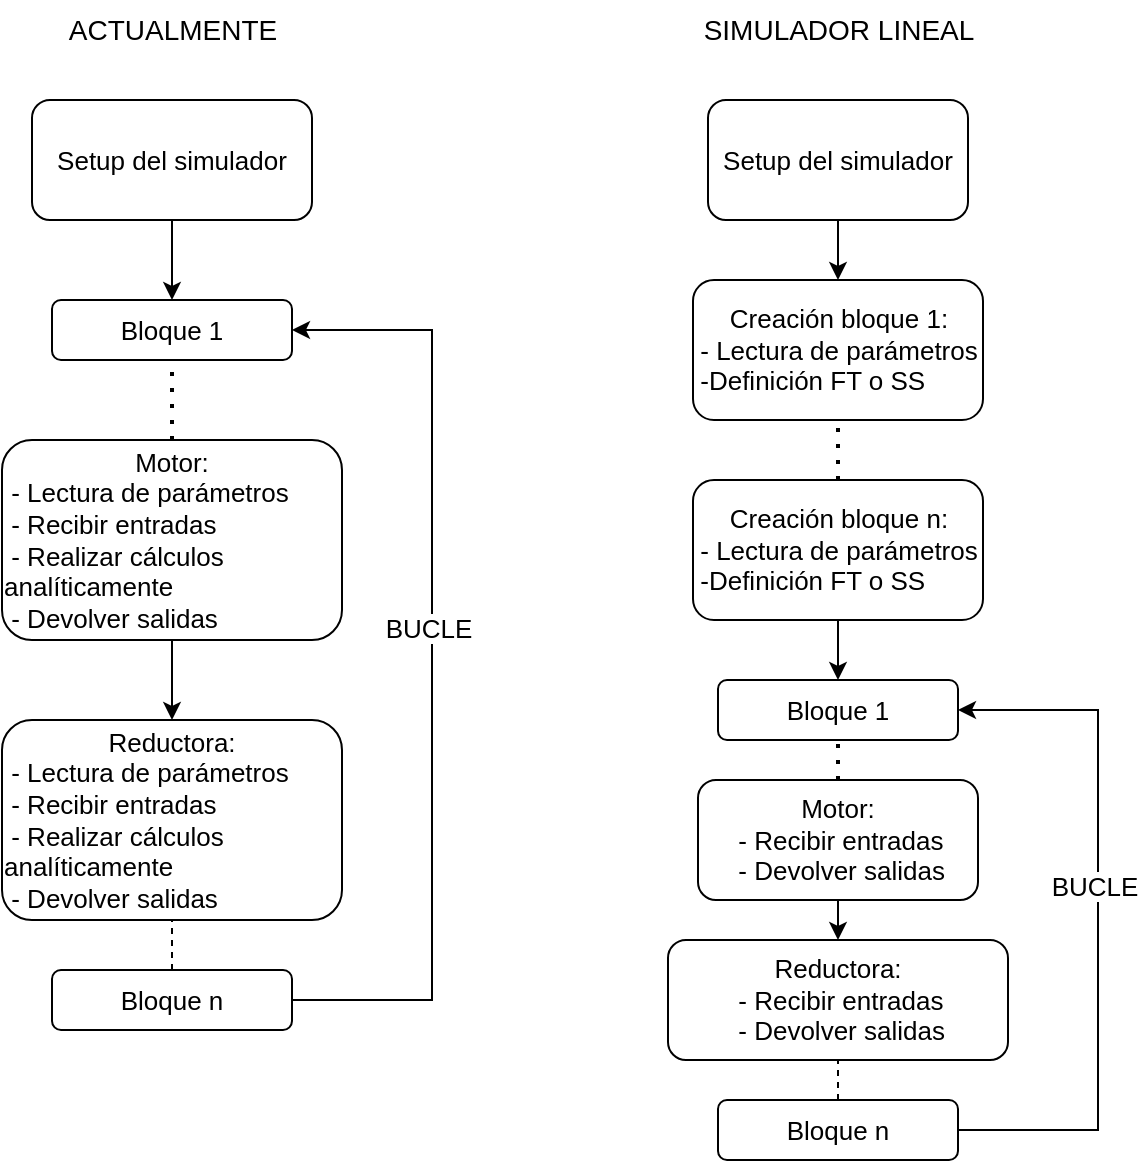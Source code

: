 <mxfile version="27.2.0">
  <diagram name="Página-1" id="rlE6wBfw6cX0nI2bYc24">
    <mxGraphModel dx="1055" dy="607" grid="1" gridSize="10" guides="1" tooltips="1" connect="1" arrows="1" fold="1" page="1" pageScale="1" pageWidth="827" pageHeight="1169" math="0" shadow="0">
      <root>
        <mxCell id="0" />
        <mxCell id="1" parent="0" />
        <mxCell id="eXbBCO9rOejYfm_jfO5L-5" style="edgeStyle=orthogonalEdgeStyle;rounded=0;orthogonalLoop=1;jettySize=auto;html=1;exitX=0.5;exitY=1;exitDx=0;exitDy=0;fontSize=13;" parent="1" source="eXbBCO9rOejYfm_jfO5L-1" target="eXbBCO9rOejYfm_jfO5L-2" edge="1">
          <mxGeometry relative="1" as="geometry" />
        </mxCell>
        <mxCell id="eXbBCO9rOejYfm_jfO5L-1" value="Setup del simulador" style="rounded=1;whiteSpace=wrap;html=1;fontSize=13;" parent="1" vertex="1">
          <mxGeometry x="100" y="120" width="140" height="60" as="geometry" />
        </mxCell>
        <mxCell id="eXbBCO9rOejYfm_jfO5L-2" value="Bloque 1" style="rounded=1;whiteSpace=wrap;html=1;fontSize=13;" parent="1" vertex="1">
          <mxGeometry x="110" y="220" width="120" height="30" as="geometry" />
        </mxCell>
        <mxCell id="eXbBCO9rOejYfm_jfO5L-3" value="" style="endArrow=none;dashed=1;html=1;dashPattern=1 3;strokeWidth=2;rounded=0;entryX=0.5;entryY=1;entryDx=0;entryDy=0;fontSize=13;" parent="1" target="eXbBCO9rOejYfm_jfO5L-2" edge="1">
          <mxGeometry width="50" height="50" relative="1" as="geometry">
            <mxPoint x="170" y="290" as="sourcePoint" />
            <mxPoint x="150" y="270" as="targetPoint" />
          </mxGeometry>
        </mxCell>
        <mxCell id="eXbBCO9rOejYfm_jfO5L-7" style="edgeStyle=orthogonalEdgeStyle;rounded=0;orthogonalLoop=1;jettySize=auto;html=1;exitX=0.5;exitY=1;exitDx=0;exitDy=0;entryX=0.5;entryY=0;entryDx=0;entryDy=0;fontSize=13;" parent="1" source="eXbBCO9rOejYfm_jfO5L-4" target="eXbBCO9rOejYfm_jfO5L-6" edge="1">
          <mxGeometry relative="1" as="geometry" />
        </mxCell>
        <mxCell id="eXbBCO9rOejYfm_jfO5L-4" value="&lt;div&gt;Motor:&lt;/div&gt;&lt;div align=&quot;left&quot;&gt;&amp;nbsp;- Lectura de parámetros&lt;/div&gt;&lt;div align=&quot;left&quot;&gt;&amp;nbsp;- Recibir entradas&lt;/div&gt;&lt;div align=&quot;left&quot;&gt;&amp;nbsp;- Realizar cálculos&amp;nbsp; analíticamente&lt;/div&gt;&lt;div align=&quot;left&quot;&gt;&amp;nbsp;- Devolver salidas&lt;/div&gt;" style="rounded=1;whiteSpace=wrap;html=1;fontSize=13;" parent="1" vertex="1">
          <mxGeometry x="85" y="290" width="170" height="100" as="geometry" />
        </mxCell>
        <mxCell id="eXbBCO9rOejYfm_jfO5L-6" value="&lt;div&gt;Reductora:&lt;/div&gt;&lt;div align=&quot;left&quot;&gt;&amp;nbsp;- Lectura de parámetros&lt;/div&gt;&lt;div align=&quot;left&quot;&gt;&amp;nbsp;- Recibir entradas&lt;/div&gt;&lt;div align=&quot;left&quot;&gt;&amp;nbsp;- Realizar cálculos&amp;nbsp; analíticamente&lt;/div&gt;&lt;div align=&quot;left&quot;&gt;&amp;nbsp;- Devolver salidas&lt;/div&gt;" style="rounded=1;whiteSpace=wrap;html=1;fontSize=13;" parent="1" vertex="1">
          <mxGeometry x="85" y="430" width="170" height="100" as="geometry" />
        </mxCell>
        <mxCell id="eXbBCO9rOejYfm_jfO5L-10" style="edgeStyle=orthogonalEdgeStyle;rounded=0;orthogonalLoop=1;jettySize=auto;html=1;exitX=1;exitY=0.5;exitDx=0;exitDy=0;entryX=1;entryY=0.5;entryDx=0;entryDy=0;fontSize=13;" parent="1" source="eXbBCO9rOejYfm_jfO5L-8" target="eXbBCO9rOejYfm_jfO5L-2" edge="1">
          <mxGeometry relative="1" as="geometry">
            <Array as="points">
              <mxPoint x="300" y="570" />
              <mxPoint x="300" y="235" />
            </Array>
          </mxGeometry>
        </mxCell>
        <mxCell id="eXbBCO9rOejYfm_jfO5L-29" value="&lt;font&gt;BUCLE&lt;/font&gt;" style="edgeLabel;html=1;align=center;verticalAlign=middle;resizable=0;points=[];fontSize=13;" parent="eXbBCO9rOejYfm_jfO5L-10" vertex="1" connectable="0">
          <mxGeometry x="0.08" y="2" relative="1" as="geometry">
            <mxPoint as="offset" />
          </mxGeometry>
        </mxCell>
        <mxCell id="eXbBCO9rOejYfm_jfO5L-8" value="Bloque n" style="rounded=1;whiteSpace=wrap;html=1;fontSize=13;" parent="1" vertex="1">
          <mxGeometry x="110" y="555" width="120" height="30" as="geometry" />
        </mxCell>
        <mxCell id="eXbBCO9rOejYfm_jfO5L-28" style="edgeStyle=orthogonalEdgeStyle;rounded=0;orthogonalLoop=1;jettySize=auto;html=1;exitX=0.5;exitY=1;exitDx=0;exitDy=0;entryX=0.5;entryY=0;entryDx=0;entryDy=0;fontSize=13;" parent="1" source="eXbBCO9rOejYfm_jfO5L-12" target="eXbBCO9rOejYfm_jfO5L-22" edge="1">
          <mxGeometry relative="1" as="geometry" />
        </mxCell>
        <mxCell id="eXbBCO9rOejYfm_jfO5L-12" value="Setup del simulador" style="rounded=1;whiteSpace=wrap;html=1;fontSize=13;" parent="1" vertex="1">
          <mxGeometry x="438" y="120" width="130" height="60" as="geometry" />
        </mxCell>
        <mxCell id="eXbBCO9rOejYfm_jfO5L-13" value="Bloque 1" style="rounded=1;whiteSpace=wrap;html=1;fontSize=13;" parent="1" vertex="1">
          <mxGeometry x="443" y="410" width="120" height="30" as="geometry" />
        </mxCell>
        <mxCell id="eXbBCO9rOejYfm_jfO5L-14" value="" style="endArrow=none;dashed=1;html=1;dashPattern=1 3;strokeWidth=2;rounded=0;entryX=0.5;entryY=1;entryDx=0;entryDy=0;exitX=0.5;exitY=0;exitDx=0;exitDy=0;fontSize=13;" parent="1" source="eXbBCO9rOejYfm_jfO5L-16" target="eXbBCO9rOejYfm_jfO5L-13" edge="1">
          <mxGeometry width="50" height="50" relative="1" as="geometry">
            <mxPoint x="503" y="440" as="sourcePoint" />
            <mxPoint x="483" y="420" as="targetPoint" />
          </mxGeometry>
        </mxCell>
        <mxCell id="eXbBCO9rOejYfm_jfO5L-15" style="edgeStyle=orthogonalEdgeStyle;rounded=0;orthogonalLoop=1;jettySize=auto;html=1;exitX=0.5;exitY=1;exitDx=0;exitDy=0;entryX=0.5;entryY=0;entryDx=0;entryDy=0;fontSize=13;" parent="1" source="eXbBCO9rOejYfm_jfO5L-16" target="eXbBCO9rOejYfm_jfO5L-18" edge="1">
          <mxGeometry relative="1" as="geometry" />
        </mxCell>
        <mxCell id="eXbBCO9rOejYfm_jfO5L-16" value="&lt;div&gt;Motor:&lt;/div&gt;&lt;div align=&quot;left&quot;&gt;&amp;nbsp;- Recibir entradas&lt;/div&gt;&lt;div align=&quot;left&quot;&gt;&amp;nbsp;- Devolver salidas&lt;/div&gt;" style="rounded=1;whiteSpace=wrap;html=1;fontSize=13;" parent="1" vertex="1">
          <mxGeometry x="433" y="460" width="140" height="60" as="geometry" />
        </mxCell>
        <mxCell id="eXbBCO9rOejYfm_jfO5L-18" value="&lt;div&gt;Reductora:&lt;/div&gt;&lt;div align=&quot;left&quot;&gt;&amp;nbsp;- Recibir entradas&lt;/div&gt;&lt;div align=&quot;left&quot;&gt;&amp;nbsp;- Devolver salidas&lt;/div&gt;" style="rounded=1;whiteSpace=wrap;html=1;fontSize=13;" parent="1" vertex="1">
          <mxGeometry x="418" y="540" width="170" height="60" as="geometry" />
        </mxCell>
        <mxCell id="eXbBCO9rOejYfm_jfO5L-19" style="edgeStyle=orthogonalEdgeStyle;rounded=0;orthogonalLoop=1;jettySize=auto;html=1;exitX=1;exitY=0.5;exitDx=0;exitDy=0;entryX=1;entryY=0.5;entryDx=0;entryDy=0;fontSize=13;" parent="1" source="eXbBCO9rOejYfm_jfO5L-20" target="eXbBCO9rOejYfm_jfO5L-13" edge="1">
          <mxGeometry relative="1" as="geometry">
            <Array as="points">
              <mxPoint x="633" y="635" />
              <mxPoint x="633" y="425" />
            </Array>
          </mxGeometry>
        </mxCell>
        <mxCell id="eXbBCO9rOejYfm_jfO5L-30" value="BUCLE" style="edgeLabel;html=1;align=center;verticalAlign=middle;resizable=0;points=[];fontSize=13;" parent="eXbBCO9rOejYfm_jfO5L-19" vertex="1" connectable="0">
          <mxGeometry x="0.097" y="2" relative="1" as="geometry">
            <mxPoint as="offset" />
          </mxGeometry>
        </mxCell>
        <mxCell id="eXbBCO9rOejYfm_jfO5L-20" value="Bloque n" style="rounded=1;whiteSpace=wrap;html=1;fontSize=13;" parent="1" vertex="1">
          <mxGeometry x="443" y="620" width="120" height="30" as="geometry" />
        </mxCell>
        <mxCell id="eXbBCO9rOejYfm_jfO5L-22" value="&lt;div&gt;Creación bloque 1:&lt;/div&gt;&lt;div align=&quot;left&quot;&gt;- Lectura de parámetros&lt;/div&gt;&lt;div align=&quot;left&quot;&gt;-Definición FT o SS&lt;/div&gt;" style="rounded=1;whiteSpace=wrap;html=1;fontSize=13;" parent="1" vertex="1">
          <mxGeometry x="430.5" y="210" width="145" height="70" as="geometry" />
        </mxCell>
        <mxCell id="eXbBCO9rOejYfm_jfO5L-24" style="edgeStyle=orthogonalEdgeStyle;rounded=0;orthogonalLoop=1;jettySize=auto;html=1;exitX=0.5;exitY=1;exitDx=0;exitDy=0;entryX=0.5;entryY=0;entryDx=0;entryDy=0;fontSize=13;" parent="1" source="eXbBCO9rOejYfm_jfO5L-23" target="eXbBCO9rOejYfm_jfO5L-13" edge="1">
          <mxGeometry relative="1" as="geometry" />
        </mxCell>
        <mxCell id="eXbBCO9rOejYfm_jfO5L-23" value="&lt;div&gt;Creación bloque n:&lt;/div&gt;&lt;div align=&quot;left&quot;&gt;- Lectura de parámetros&lt;/div&gt;&lt;div align=&quot;left&quot;&gt;-Definición FT o SS&lt;/div&gt;" style="rounded=1;whiteSpace=wrap;html=1;fontSize=13;" parent="1" vertex="1">
          <mxGeometry x="430.5" y="310" width="145" height="70" as="geometry" />
        </mxCell>
        <mxCell id="eXbBCO9rOejYfm_jfO5L-25" value="" style="endArrow=none;dashed=1;html=1;dashPattern=1 3;strokeWidth=2;rounded=0;entryX=0.5;entryY=1;entryDx=0;entryDy=0;exitX=0.5;exitY=0;exitDx=0;exitDy=0;fontSize=13;" parent="1" source="eXbBCO9rOejYfm_jfO5L-23" target="eXbBCO9rOejYfm_jfO5L-22" edge="1">
          <mxGeometry width="50" height="50" relative="1" as="geometry">
            <mxPoint x="158" y="310" as="sourcePoint" />
            <mxPoint x="158" y="270" as="targetPoint" />
          </mxGeometry>
        </mxCell>
        <mxCell id="eXbBCO9rOejYfm_jfO5L-26" value="" style="endArrow=none;dashed=1;html=1;rounded=0;entryX=0.5;entryY=1;entryDx=0;entryDy=0;exitX=0.5;exitY=0;exitDx=0;exitDy=0;fontSize=13;" parent="1" source="eXbBCO9rOejYfm_jfO5L-8" target="eXbBCO9rOejYfm_jfO5L-6" edge="1">
          <mxGeometry width="50" height="50" relative="1" as="geometry">
            <mxPoint x="390" y="460" as="sourcePoint" />
            <mxPoint x="440" y="410" as="targetPoint" />
          </mxGeometry>
        </mxCell>
        <mxCell id="eXbBCO9rOejYfm_jfO5L-27" value="" style="endArrow=none;dashed=1;html=1;rounded=0;entryX=0.5;entryY=1;entryDx=0;entryDy=0;exitX=0.5;exitY=0;exitDx=0;exitDy=0;fontSize=13;" parent="1" source="eXbBCO9rOejYfm_jfO5L-20" target="eXbBCO9rOejYfm_jfO5L-18" edge="1">
          <mxGeometry width="50" height="50" relative="1" as="geometry">
            <mxPoint x="318" y="565" as="sourcePoint" />
            <mxPoint x="318" y="540" as="targetPoint" />
          </mxGeometry>
        </mxCell>
        <mxCell id="eXbBCO9rOejYfm_jfO5L-31" value="&lt;font style=&quot;font-size: 14px;&quot;&gt;ACTUALMENTE&lt;/font&gt;" style="text;html=1;align=center;verticalAlign=middle;resizable=0;points=[];autosize=1;strokeColor=none;fillColor=none;" parent="1" vertex="1">
          <mxGeometry x="105" y="70" width="130" height="30" as="geometry" />
        </mxCell>
        <mxCell id="eXbBCO9rOejYfm_jfO5L-32" value="&lt;font style=&quot;font-size: 14px;&quot;&gt;SIMULADOR LINEAL&lt;/font&gt;" style="text;html=1;align=center;verticalAlign=middle;resizable=0;points=[];autosize=1;strokeColor=none;fillColor=none;" parent="1" vertex="1">
          <mxGeometry x="423" y="70" width="160" height="30" as="geometry" />
        </mxCell>
      </root>
    </mxGraphModel>
  </diagram>
</mxfile>
